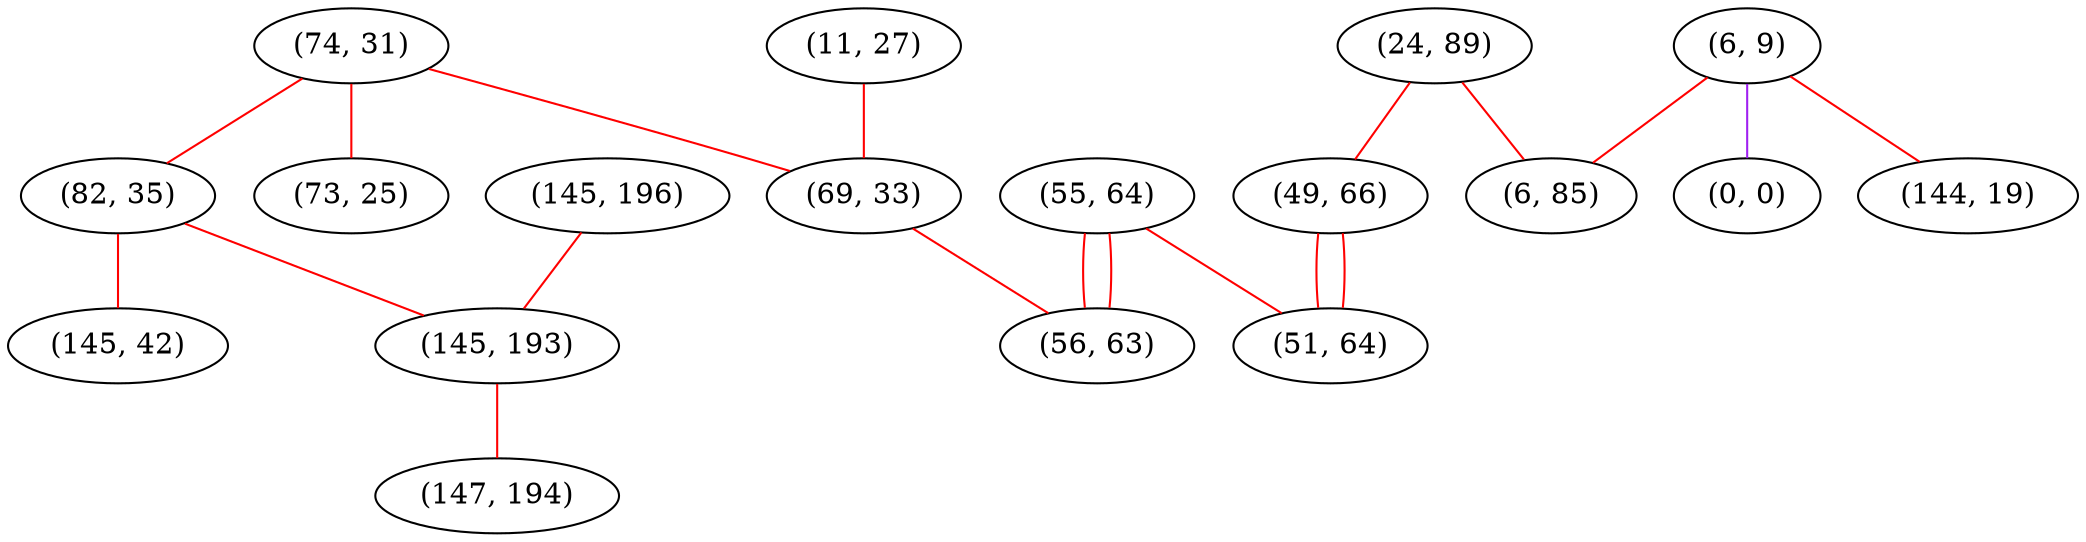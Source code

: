 graph "" {
"(74, 31)";
"(24, 89)";
"(6, 9)";
"(0, 0)";
"(82, 35)";
"(145, 196)";
"(145, 42)";
"(145, 193)";
"(6, 85)";
"(49, 66)";
"(147, 194)";
"(55, 64)";
"(11, 27)";
"(51, 64)";
"(69, 33)";
"(144, 19)";
"(73, 25)";
"(56, 63)";
"(74, 31)" -- "(69, 33)"  [color=red, key=0, weight=1];
"(74, 31)" -- "(82, 35)"  [color=red, key=0, weight=1];
"(74, 31)" -- "(73, 25)"  [color=red, key=0, weight=1];
"(24, 89)" -- "(49, 66)"  [color=red, key=0, weight=1];
"(24, 89)" -- "(6, 85)"  [color=red, key=0, weight=1];
"(6, 9)" -- "(144, 19)"  [color=red, key=0, weight=1];
"(6, 9)" -- "(0, 0)"  [color=purple, key=0, weight=4];
"(6, 9)" -- "(6, 85)"  [color=red, key=0, weight=1];
"(82, 35)" -- "(145, 42)"  [color=red, key=0, weight=1];
"(82, 35)" -- "(145, 193)"  [color=red, key=0, weight=1];
"(145, 196)" -- "(145, 193)"  [color=red, key=0, weight=1];
"(145, 193)" -- "(147, 194)"  [color=red, key=0, weight=1];
"(49, 66)" -- "(51, 64)"  [color=red, key=0, weight=1];
"(49, 66)" -- "(51, 64)"  [color=red, key=1, weight=1];
"(55, 64)" -- "(51, 64)"  [color=red, key=0, weight=1];
"(55, 64)" -- "(56, 63)"  [color=red, key=0, weight=1];
"(55, 64)" -- "(56, 63)"  [color=red, key=1, weight=1];
"(11, 27)" -- "(69, 33)"  [color=red, key=0, weight=1];
"(69, 33)" -- "(56, 63)"  [color=red, key=0, weight=1];
}
